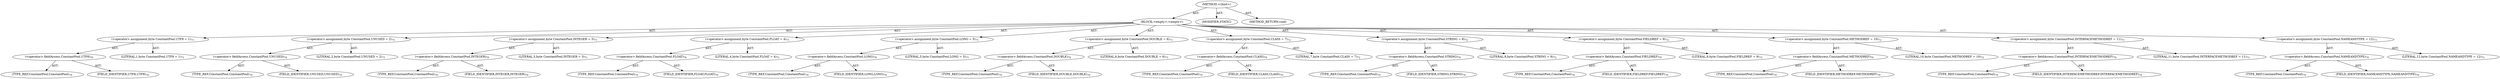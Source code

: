 digraph "&lt;clinit&gt;" {  
"111669149697" [label = <(METHOD,&lt;clinit&gt;)> ]
"25769803792" [label = <(BLOCK,&lt;empty&gt;,&lt;empty&gt;)> ]
"30064771149" [label = <(&lt;operator&gt;.assignment,byte ConstantPool.UTF8 = 1)<SUB>71</SUB>> ]
"30064771150" [label = <(&lt;operator&gt;.fieldAccess,ConstantPool.UTF8)<SUB>70</SUB>> ]
"180388626444" [label = <(TYPE_REF,ConstantPool,ConstantPool)<SUB>70</SUB>> ]
"55834574870" [label = <(FIELD_IDENTIFIER,UTF8,UTF8)<SUB>70</SUB>> ]
"90194313217" [label = <(LITERAL,1,byte ConstantPool.UTF8 = 1)<SUB>71</SUB>> ]
"30064771151" [label = <(&lt;operator&gt;.assignment,byte ConstantPool.UNUSED = 2)<SUB>71</SUB>> ]
"30064771152" [label = <(&lt;operator&gt;.fieldAccess,ConstantPool.UNUSED)<SUB>70</SUB>> ]
"180388626445" [label = <(TYPE_REF,ConstantPool,ConstantPool)<SUB>70</SUB>> ]
"55834574871" [label = <(FIELD_IDENTIFIER,UNUSED,UNUSED)<SUB>70</SUB>> ]
"90194313218" [label = <(LITERAL,2,byte ConstantPool.UNUSED = 2)<SUB>71</SUB>> ]
"30064771153" [label = <(&lt;operator&gt;.assignment,byte ConstantPool.INTEGER = 3)<SUB>71</SUB>> ]
"30064771154" [label = <(&lt;operator&gt;.fieldAccess,ConstantPool.INTEGER)<SUB>70</SUB>> ]
"180388626446" [label = <(TYPE_REF,ConstantPool,ConstantPool)<SUB>70</SUB>> ]
"55834574872" [label = <(FIELD_IDENTIFIER,INTEGER,INTEGER)<SUB>70</SUB>> ]
"90194313219" [label = <(LITERAL,3,byte ConstantPool.INTEGER = 3)<SUB>71</SUB>> ]
"30064771155" [label = <(&lt;operator&gt;.assignment,byte ConstantPool.FLOAT = 4)<SUB>71</SUB>> ]
"30064771156" [label = <(&lt;operator&gt;.fieldAccess,ConstantPool.FLOAT)<SUB>70</SUB>> ]
"180388626447" [label = <(TYPE_REF,ConstantPool,ConstantPool)<SUB>70</SUB>> ]
"55834574873" [label = <(FIELD_IDENTIFIER,FLOAT,FLOAT)<SUB>70</SUB>> ]
"90194313220" [label = <(LITERAL,4,byte ConstantPool.FLOAT = 4)<SUB>71</SUB>> ]
"30064771157" [label = <(&lt;operator&gt;.assignment,byte ConstantPool.LONG = 5)<SUB>71</SUB>> ]
"30064771158" [label = <(&lt;operator&gt;.fieldAccess,ConstantPool.LONG)<SUB>70</SUB>> ]
"180388626448" [label = <(TYPE_REF,ConstantPool,ConstantPool)<SUB>70</SUB>> ]
"55834574874" [label = <(FIELD_IDENTIFIER,LONG,LONG)<SUB>70</SUB>> ]
"90194313221" [label = <(LITERAL,5,byte ConstantPool.LONG = 5)<SUB>71</SUB>> ]
"30064771159" [label = <(&lt;operator&gt;.assignment,byte ConstantPool.DOUBLE = 6)<SUB>71</SUB>> ]
"30064771160" [label = <(&lt;operator&gt;.fieldAccess,ConstantPool.DOUBLE)<SUB>70</SUB>> ]
"180388626449" [label = <(TYPE_REF,ConstantPool,ConstantPool)<SUB>70</SUB>> ]
"55834574875" [label = <(FIELD_IDENTIFIER,DOUBLE,DOUBLE)<SUB>70</SUB>> ]
"90194313222" [label = <(LITERAL,6,byte ConstantPool.DOUBLE = 6)<SUB>71</SUB>> ]
"30064771161" [label = <(&lt;operator&gt;.assignment,byte ConstantPool.CLASS = 7)<SUB>72</SUB>> ]
"30064771162" [label = <(&lt;operator&gt;.fieldAccess,ConstantPool.CLASS)<SUB>70</SUB>> ]
"180388626450" [label = <(TYPE_REF,ConstantPool,ConstantPool)<SUB>70</SUB>> ]
"55834574876" [label = <(FIELD_IDENTIFIER,CLASS,CLASS)<SUB>70</SUB>> ]
"90194313223" [label = <(LITERAL,7,byte ConstantPool.CLASS = 7)<SUB>72</SUB>> ]
"30064771163" [label = <(&lt;operator&gt;.assignment,byte ConstantPool.STRING = 8)<SUB>72</SUB>> ]
"30064771164" [label = <(&lt;operator&gt;.fieldAccess,ConstantPool.STRING)<SUB>70</SUB>> ]
"180388626451" [label = <(TYPE_REF,ConstantPool,ConstantPool)<SUB>70</SUB>> ]
"55834574877" [label = <(FIELD_IDENTIFIER,STRING,STRING)<SUB>70</SUB>> ]
"90194313224" [label = <(LITERAL,8,byte ConstantPool.STRING = 8)<SUB>72</SUB>> ]
"30064771165" [label = <(&lt;operator&gt;.assignment,byte ConstantPool.FIELDREF = 9)<SUB>72</SUB>> ]
"30064771166" [label = <(&lt;operator&gt;.fieldAccess,ConstantPool.FIELDREF)<SUB>70</SUB>> ]
"180388626452" [label = <(TYPE_REF,ConstantPool,ConstantPool)<SUB>70</SUB>> ]
"55834574878" [label = <(FIELD_IDENTIFIER,FIELDREF,FIELDREF)<SUB>70</SUB>> ]
"90194313225" [label = <(LITERAL,9,byte ConstantPool.FIELDREF = 9)<SUB>72</SUB>> ]
"30064771167" [label = <(&lt;operator&gt;.assignment,byte ConstantPool.METHODREF = 10)<SUB>72</SUB>> ]
"30064771168" [label = <(&lt;operator&gt;.fieldAccess,ConstantPool.METHODREF)<SUB>70</SUB>> ]
"180388626453" [label = <(TYPE_REF,ConstantPool,ConstantPool)<SUB>70</SUB>> ]
"55834574879" [label = <(FIELD_IDENTIFIER,METHODREF,METHODREF)<SUB>70</SUB>> ]
"90194313226" [label = <(LITERAL,10,byte ConstantPool.METHODREF = 10)<SUB>72</SUB>> ]
"30064771169" [label = <(&lt;operator&gt;.assignment,byte ConstantPool.INTERFACEMETHODREF = 11)<SUB>73</SUB>> ]
"30064771170" [label = <(&lt;operator&gt;.fieldAccess,ConstantPool.INTERFACEMETHODREF)<SUB>70</SUB>> ]
"180388626454" [label = <(TYPE_REF,ConstantPool,ConstantPool)<SUB>70</SUB>> ]
"55834574880" [label = <(FIELD_IDENTIFIER,INTERFACEMETHODREF,INTERFACEMETHODREF)<SUB>70</SUB>> ]
"90194313227" [label = <(LITERAL,11,byte ConstantPool.INTERFACEMETHODREF = 11)<SUB>73</SUB>> ]
"30064771171" [label = <(&lt;operator&gt;.assignment,byte ConstantPool.NAMEANDTYPE = 12)<SUB>73</SUB>> ]
"30064771172" [label = <(&lt;operator&gt;.fieldAccess,ConstantPool.NAMEANDTYPE)<SUB>70</SUB>> ]
"180388626455" [label = <(TYPE_REF,ConstantPool,ConstantPool)<SUB>70</SUB>> ]
"55834574881" [label = <(FIELD_IDENTIFIER,NAMEANDTYPE,NAMEANDTYPE)<SUB>70</SUB>> ]
"90194313228" [label = <(LITERAL,12,byte ConstantPool.NAMEANDTYPE = 12)<SUB>73</SUB>> ]
"133143986189" [label = <(MODIFIER,STATIC)> ]
"128849018881" [label = <(METHOD_RETURN,void)> ]
  "111669149697" -> "25769803792"  [ label = "AST: "] 
  "111669149697" -> "133143986189"  [ label = "AST: "] 
  "111669149697" -> "128849018881"  [ label = "AST: "] 
  "25769803792" -> "30064771149"  [ label = "AST: "] 
  "25769803792" -> "30064771151"  [ label = "AST: "] 
  "25769803792" -> "30064771153"  [ label = "AST: "] 
  "25769803792" -> "30064771155"  [ label = "AST: "] 
  "25769803792" -> "30064771157"  [ label = "AST: "] 
  "25769803792" -> "30064771159"  [ label = "AST: "] 
  "25769803792" -> "30064771161"  [ label = "AST: "] 
  "25769803792" -> "30064771163"  [ label = "AST: "] 
  "25769803792" -> "30064771165"  [ label = "AST: "] 
  "25769803792" -> "30064771167"  [ label = "AST: "] 
  "25769803792" -> "30064771169"  [ label = "AST: "] 
  "25769803792" -> "30064771171"  [ label = "AST: "] 
  "30064771149" -> "30064771150"  [ label = "AST: "] 
  "30064771149" -> "90194313217"  [ label = "AST: "] 
  "30064771150" -> "180388626444"  [ label = "AST: "] 
  "30064771150" -> "55834574870"  [ label = "AST: "] 
  "30064771151" -> "30064771152"  [ label = "AST: "] 
  "30064771151" -> "90194313218"  [ label = "AST: "] 
  "30064771152" -> "180388626445"  [ label = "AST: "] 
  "30064771152" -> "55834574871"  [ label = "AST: "] 
  "30064771153" -> "30064771154"  [ label = "AST: "] 
  "30064771153" -> "90194313219"  [ label = "AST: "] 
  "30064771154" -> "180388626446"  [ label = "AST: "] 
  "30064771154" -> "55834574872"  [ label = "AST: "] 
  "30064771155" -> "30064771156"  [ label = "AST: "] 
  "30064771155" -> "90194313220"  [ label = "AST: "] 
  "30064771156" -> "180388626447"  [ label = "AST: "] 
  "30064771156" -> "55834574873"  [ label = "AST: "] 
  "30064771157" -> "30064771158"  [ label = "AST: "] 
  "30064771157" -> "90194313221"  [ label = "AST: "] 
  "30064771158" -> "180388626448"  [ label = "AST: "] 
  "30064771158" -> "55834574874"  [ label = "AST: "] 
  "30064771159" -> "30064771160"  [ label = "AST: "] 
  "30064771159" -> "90194313222"  [ label = "AST: "] 
  "30064771160" -> "180388626449"  [ label = "AST: "] 
  "30064771160" -> "55834574875"  [ label = "AST: "] 
  "30064771161" -> "30064771162"  [ label = "AST: "] 
  "30064771161" -> "90194313223"  [ label = "AST: "] 
  "30064771162" -> "180388626450"  [ label = "AST: "] 
  "30064771162" -> "55834574876"  [ label = "AST: "] 
  "30064771163" -> "30064771164"  [ label = "AST: "] 
  "30064771163" -> "90194313224"  [ label = "AST: "] 
  "30064771164" -> "180388626451"  [ label = "AST: "] 
  "30064771164" -> "55834574877"  [ label = "AST: "] 
  "30064771165" -> "30064771166"  [ label = "AST: "] 
  "30064771165" -> "90194313225"  [ label = "AST: "] 
  "30064771166" -> "180388626452"  [ label = "AST: "] 
  "30064771166" -> "55834574878"  [ label = "AST: "] 
  "30064771167" -> "30064771168"  [ label = "AST: "] 
  "30064771167" -> "90194313226"  [ label = "AST: "] 
  "30064771168" -> "180388626453"  [ label = "AST: "] 
  "30064771168" -> "55834574879"  [ label = "AST: "] 
  "30064771169" -> "30064771170"  [ label = "AST: "] 
  "30064771169" -> "90194313227"  [ label = "AST: "] 
  "30064771170" -> "180388626454"  [ label = "AST: "] 
  "30064771170" -> "55834574880"  [ label = "AST: "] 
  "30064771171" -> "30064771172"  [ label = "AST: "] 
  "30064771171" -> "90194313228"  [ label = "AST: "] 
  "30064771172" -> "180388626455"  [ label = "AST: "] 
  "30064771172" -> "55834574881"  [ label = "AST: "] 
}
